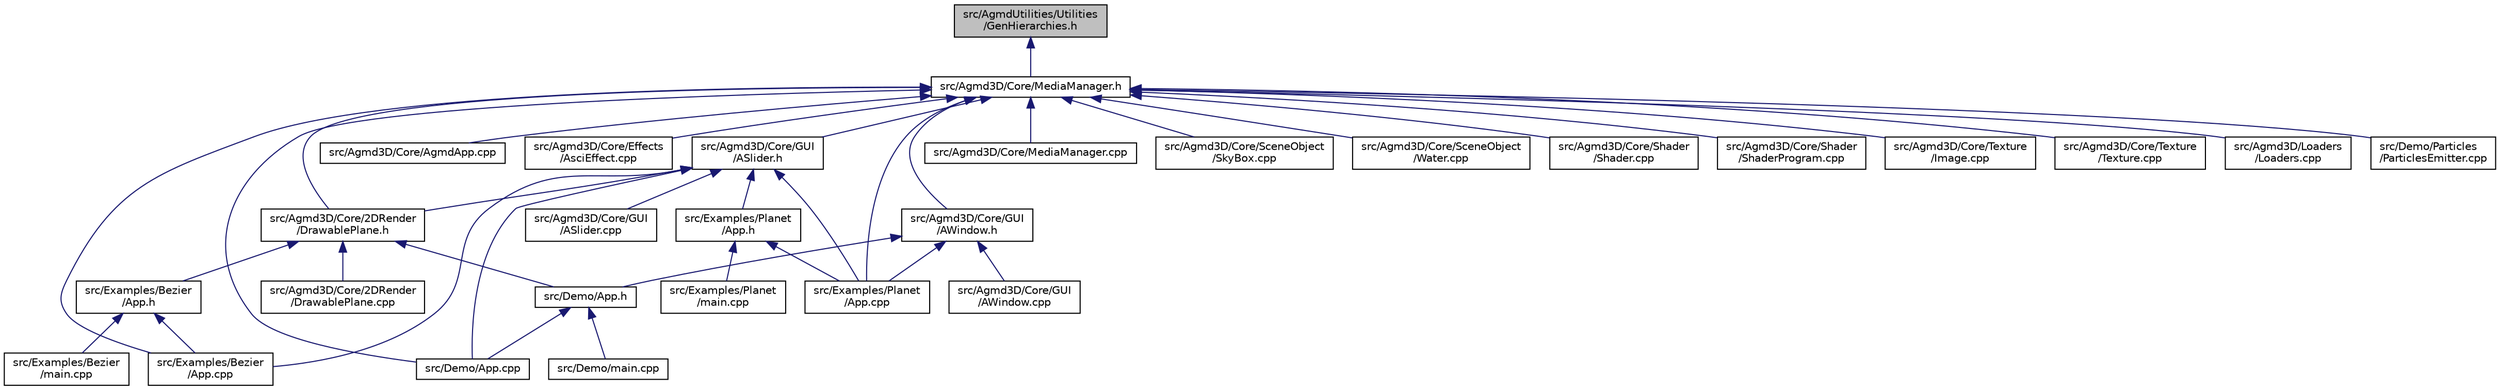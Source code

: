 digraph "src/AgmdUtilities/Utilities/GenHierarchies.h"
{
  edge [fontname="Helvetica",fontsize="10",labelfontname="Helvetica",labelfontsize="10"];
  node [fontname="Helvetica",fontsize="10",shape=record];
  Node1 [label="src/AgmdUtilities/Utilities\l/GenHierarchies.h",height=0.2,width=0.4,color="black", fillcolor="grey75", style="filled" fontcolor="black"];
  Node1 -> Node2 [dir="back",color="midnightblue",fontsize="10",style="solid"];
  Node2 [label="src/Agmd3D/Core/MediaManager.h",height=0.2,width=0.4,color="black", fillcolor="white", style="filled",URL="$_media_manager_8h.html"];
  Node2 -> Node3 [dir="back",color="midnightblue",fontsize="10",style="solid"];
  Node3 [label="src/Agmd3D/Core/2DRender\l/DrawablePlane.h",height=0.2,width=0.4,color="black", fillcolor="white", style="filled",URL="$_drawable_plane_8h.html"];
  Node3 -> Node4 [dir="back",color="midnightblue",fontsize="10",style="solid"];
  Node4 [label="src/Agmd3D/Core/2DRender\l/DrawablePlane.cpp",height=0.2,width=0.4,color="black", fillcolor="white", style="filled",URL="$_drawable_plane_8cpp.html"];
  Node3 -> Node5 [dir="back",color="midnightblue",fontsize="10",style="solid"];
  Node5 [label="src/Demo/App.h",height=0.2,width=0.4,color="black", fillcolor="white", style="filled",URL="$_demo_2_app_8h.html"];
  Node5 -> Node6 [dir="back",color="midnightblue",fontsize="10",style="solid"];
  Node6 [label="src/Demo/App.cpp",height=0.2,width=0.4,color="black", fillcolor="white", style="filled",URL="$_demo_2_app_8cpp.html"];
  Node5 -> Node7 [dir="back",color="midnightblue",fontsize="10",style="solid"];
  Node7 [label="src/Demo/main.cpp",height=0.2,width=0.4,color="black", fillcolor="white", style="filled",URL="$_demo_2main_8cpp.html"];
  Node3 -> Node8 [dir="back",color="midnightblue",fontsize="10",style="solid"];
  Node8 [label="src/Examples/Bezier\l/App.h",height=0.2,width=0.4,color="black", fillcolor="white", style="filled",URL="$_examples_2_bezier_2_app_8h.html"];
  Node8 -> Node9 [dir="back",color="midnightblue",fontsize="10",style="solid"];
  Node9 [label="src/Examples/Bezier\l/App.cpp",height=0.2,width=0.4,color="black", fillcolor="white", style="filled",URL="$_examples_2_bezier_2_app_8cpp.html"];
  Node8 -> Node10 [dir="back",color="midnightblue",fontsize="10",style="solid"];
  Node10 [label="src/Examples/Bezier\l/main.cpp",height=0.2,width=0.4,color="black", fillcolor="white", style="filled",URL="$_examples_2_bezier_2main_8cpp.html"];
  Node2 -> Node11 [dir="back",color="midnightblue",fontsize="10",style="solid"];
  Node11 [label="src/Agmd3D/Core/AgmdApp.cpp",height=0.2,width=0.4,color="black", fillcolor="white", style="filled",URL="$_agmd3_d_2_core_2_agmd_app_8cpp.html"];
  Node2 -> Node12 [dir="back",color="midnightblue",fontsize="10",style="solid"];
  Node12 [label="src/Agmd3D/Core/Effects\l/AsciEffect.cpp",height=0.2,width=0.4,color="black", fillcolor="white", style="filled",URL="$_asci_effect_8cpp.html"];
  Node2 -> Node13 [dir="back",color="midnightblue",fontsize="10",style="solid"];
  Node13 [label="src/Agmd3D/Core/GUI\l/ASlider.h",height=0.2,width=0.4,color="black", fillcolor="white", style="filled",URL="$_a_slider_8h.html"];
  Node13 -> Node3 [dir="back",color="midnightblue",fontsize="10",style="solid"];
  Node13 -> Node14 [dir="back",color="midnightblue",fontsize="10",style="solid"];
  Node14 [label="src/Agmd3D/Core/GUI\l/ASlider.cpp",height=0.2,width=0.4,color="black", fillcolor="white", style="filled",URL="$_a_slider_8cpp.html"];
  Node13 -> Node6 [dir="back",color="midnightblue",fontsize="10",style="solid"];
  Node13 -> Node9 [dir="back",color="midnightblue",fontsize="10",style="solid"];
  Node13 -> Node15 [dir="back",color="midnightblue",fontsize="10",style="solid"];
  Node15 [label="src/Examples/Planet\l/App.h",height=0.2,width=0.4,color="black", fillcolor="white", style="filled",URL="$_examples_2_planet_2_app_8h.html"];
  Node15 -> Node16 [dir="back",color="midnightblue",fontsize="10",style="solid"];
  Node16 [label="src/Examples/Planet\l/App.cpp",height=0.2,width=0.4,color="black", fillcolor="white", style="filled",URL="$_examples_2_planet_2_app_8cpp.html"];
  Node15 -> Node17 [dir="back",color="midnightblue",fontsize="10",style="solid"];
  Node17 [label="src/Examples/Planet\l/main.cpp",height=0.2,width=0.4,color="black", fillcolor="white", style="filled",URL="$_examples_2_planet_2main_8cpp.html"];
  Node13 -> Node16 [dir="back",color="midnightblue",fontsize="10",style="solid"];
  Node2 -> Node18 [dir="back",color="midnightblue",fontsize="10",style="solid"];
  Node18 [label="src/Agmd3D/Core/GUI\l/AWindow.h",height=0.2,width=0.4,color="black", fillcolor="white", style="filled",URL="$_a_window_8h.html"];
  Node18 -> Node19 [dir="back",color="midnightblue",fontsize="10",style="solid"];
  Node19 [label="src/Agmd3D/Core/GUI\l/AWindow.cpp",height=0.2,width=0.4,color="black", fillcolor="white", style="filled",URL="$_a_window_8cpp.html"];
  Node18 -> Node5 [dir="back",color="midnightblue",fontsize="10",style="solid"];
  Node18 -> Node16 [dir="back",color="midnightblue",fontsize="10",style="solid"];
  Node2 -> Node20 [dir="back",color="midnightblue",fontsize="10",style="solid"];
  Node20 [label="src/Agmd3D/Core/MediaManager.cpp",height=0.2,width=0.4,color="black", fillcolor="white", style="filled",URL="$_media_manager_8cpp.html"];
  Node2 -> Node21 [dir="back",color="midnightblue",fontsize="10",style="solid"];
  Node21 [label="src/Agmd3D/Core/SceneObject\l/SkyBox.cpp",height=0.2,width=0.4,color="black", fillcolor="white", style="filled",URL="$_sky_box_8cpp.html"];
  Node2 -> Node22 [dir="back",color="midnightblue",fontsize="10",style="solid"];
  Node22 [label="src/Agmd3D/Core/SceneObject\l/Water.cpp",height=0.2,width=0.4,color="black", fillcolor="white", style="filled",URL="$_water_8cpp.html"];
  Node2 -> Node23 [dir="back",color="midnightblue",fontsize="10",style="solid"];
  Node23 [label="src/Agmd3D/Core/Shader\l/Shader.cpp",height=0.2,width=0.4,color="black", fillcolor="white", style="filled",URL="$_shader_8cpp.html"];
  Node2 -> Node24 [dir="back",color="midnightblue",fontsize="10",style="solid"];
  Node24 [label="src/Agmd3D/Core/Shader\l/ShaderProgram.cpp",height=0.2,width=0.4,color="black", fillcolor="white", style="filled",URL="$_shader_program_8cpp.html"];
  Node2 -> Node25 [dir="back",color="midnightblue",fontsize="10",style="solid"];
  Node25 [label="src/Agmd3D/Core/Texture\l/Image.cpp",height=0.2,width=0.4,color="black", fillcolor="white", style="filled",URL="$_image_8cpp.html"];
  Node2 -> Node26 [dir="back",color="midnightblue",fontsize="10",style="solid"];
  Node26 [label="src/Agmd3D/Core/Texture\l/Texture.cpp",height=0.2,width=0.4,color="black", fillcolor="white", style="filled",URL="$_texture_8cpp.html"];
  Node2 -> Node27 [dir="back",color="midnightblue",fontsize="10",style="solid"];
  Node27 [label="src/Agmd3D/Loaders\l/Loaders.cpp",height=0.2,width=0.4,color="black", fillcolor="white", style="filled",URL="$_loaders_8cpp.html"];
  Node2 -> Node6 [dir="back",color="midnightblue",fontsize="10",style="solid"];
  Node2 -> Node28 [dir="back",color="midnightblue",fontsize="10",style="solid"];
  Node28 [label="src/Demo/Particles\l/ParticlesEmitter.cpp",height=0.2,width=0.4,color="black", fillcolor="white", style="filled",URL="$_particles_emitter_8cpp.html"];
  Node2 -> Node9 [dir="back",color="midnightblue",fontsize="10",style="solid"];
  Node2 -> Node16 [dir="back",color="midnightblue",fontsize="10",style="solid"];
}
